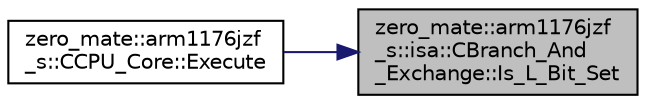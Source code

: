 digraph "zero_mate::arm1176jzf_s::isa::CBranch_And_Exchange::Is_L_Bit_Set"
{
 // LATEX_PDF_SIZE
  bgcolor="transparent";
  edge [fontname="Helvetica",fontsize="10",labelfontname="Helvetica",labelfontsize="10"];
  node [fontname="Helvetica",fontsize="10",shape=record];
  rankdir="RL";
  Node1 [label="zero_mate::arm1176jzf\l_s::isa::CBranch_And\l_Exchange::Is_L_Bit_Set",height=0.2,width=0.4,color="black", fillcolor="grey75", style="filled", fontcolor="black",tooltip=" "];
  Node1 -> Node2 [dir="back",color="midnightblue",fontsize="10",style="solid",fontname="Helvetica"];
  Node2 [label="zero_mate::arm1176jzf\l_s::CCPU_Core::Execute",height=0.2,width=0.4,color="black",URL="$classzero__mate_1_1arm1176jzf__s_1_1CCPU__Core.html#aa6f6225bcc321564fe4ce5e3f98155bb",tooltip="Executes a branch and exchange instruction."];
}
